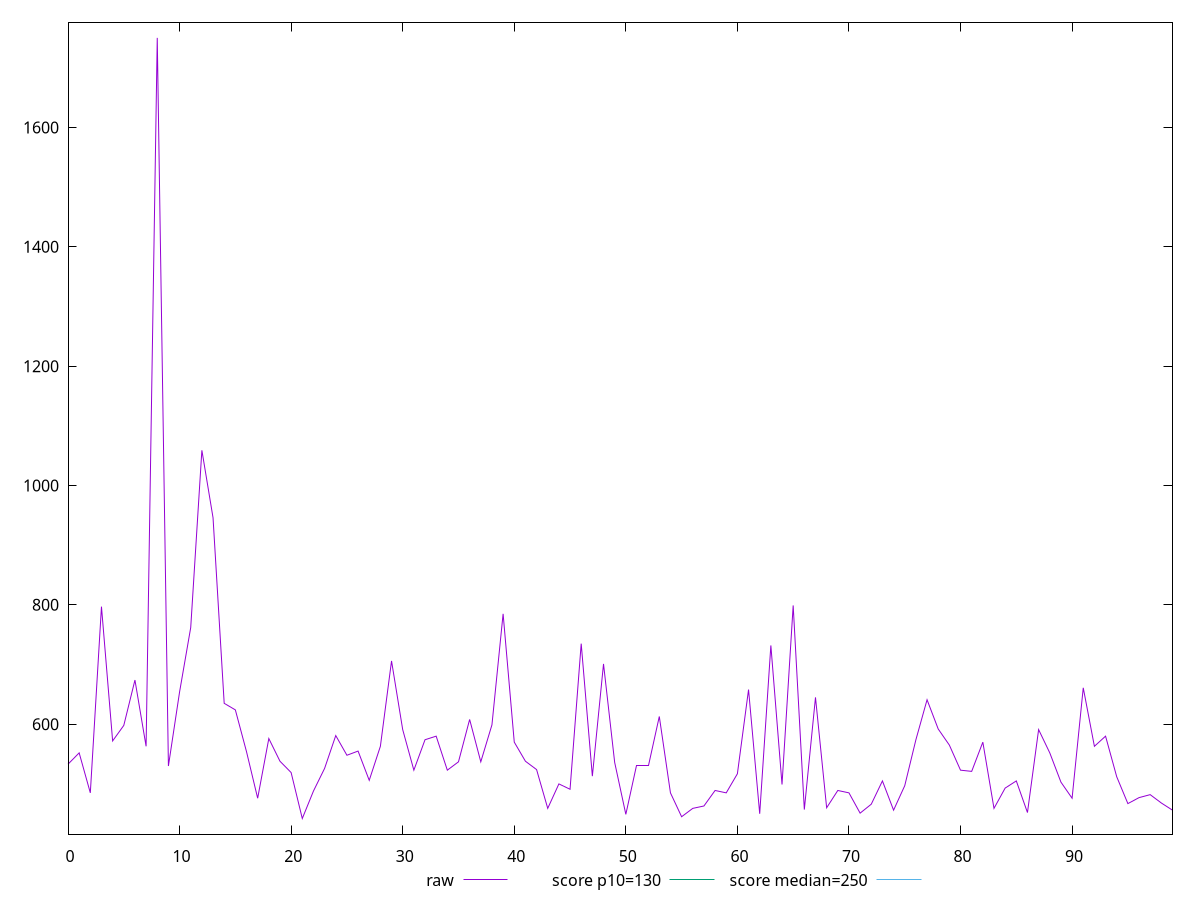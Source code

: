 reset

$raw <<EOF
0 533
1 552
2 485
3 797
4 572
5 598
6 673.9999999999964
7 563
8 1749.9999999999998
9 530
10 653.9999999999982
11 762
12 1059.0000000000018
13 946
14 635.0000000000036
15 624
16 554
17 476
18 576
19 538
20 519
21 442
22 488
23 526
24 581
25 548
26 555
27 506
28 563
29 706
30 591
31 523
32 574
33 580
34 523
35 537
36 608
37 537
38 599
39 785
40 570
41 538
42 524
43 459
44 500
45 491
46 735
47 513
48 701
49 536
50 449
51 531
52 531
53 613
54 485
55 445
56 459
57 463
58 489
59 485
60 517
61 658
62 450
63 732
64 499
65 799
66 457
67 645
68 460.0000000000018
69 488.99999999999636
70 485
71 451
72 466
73 505
74 456
75 496.99999999999636
76 574
77 641
78 592
79 565
80 523
81 521
82 570
83 459
84 493
85 505
86 452
87 591
88 552
89 503
90 475.99999999999636
91 661
92 563
93 580
94 512
95 467
96 477
97 482
98 468
99 456.00000000000364
EOF

set key outside below
set xrange [0:99]
set yrange [415.84000000000003:1776.1599999999999]
set trange [415.84000000000003:1776.1599999999999]
set terminal svg size 640, 500 enhanced background rgb 'white'
set output "reprap/max-potential-fid/samples/pages+cached+noexternal+nomedia+nocss/raw/values.svg"

plot $raw title "raw" with line, \
     130 title "score p10=130", \
     250 title "score median=250"

reset
